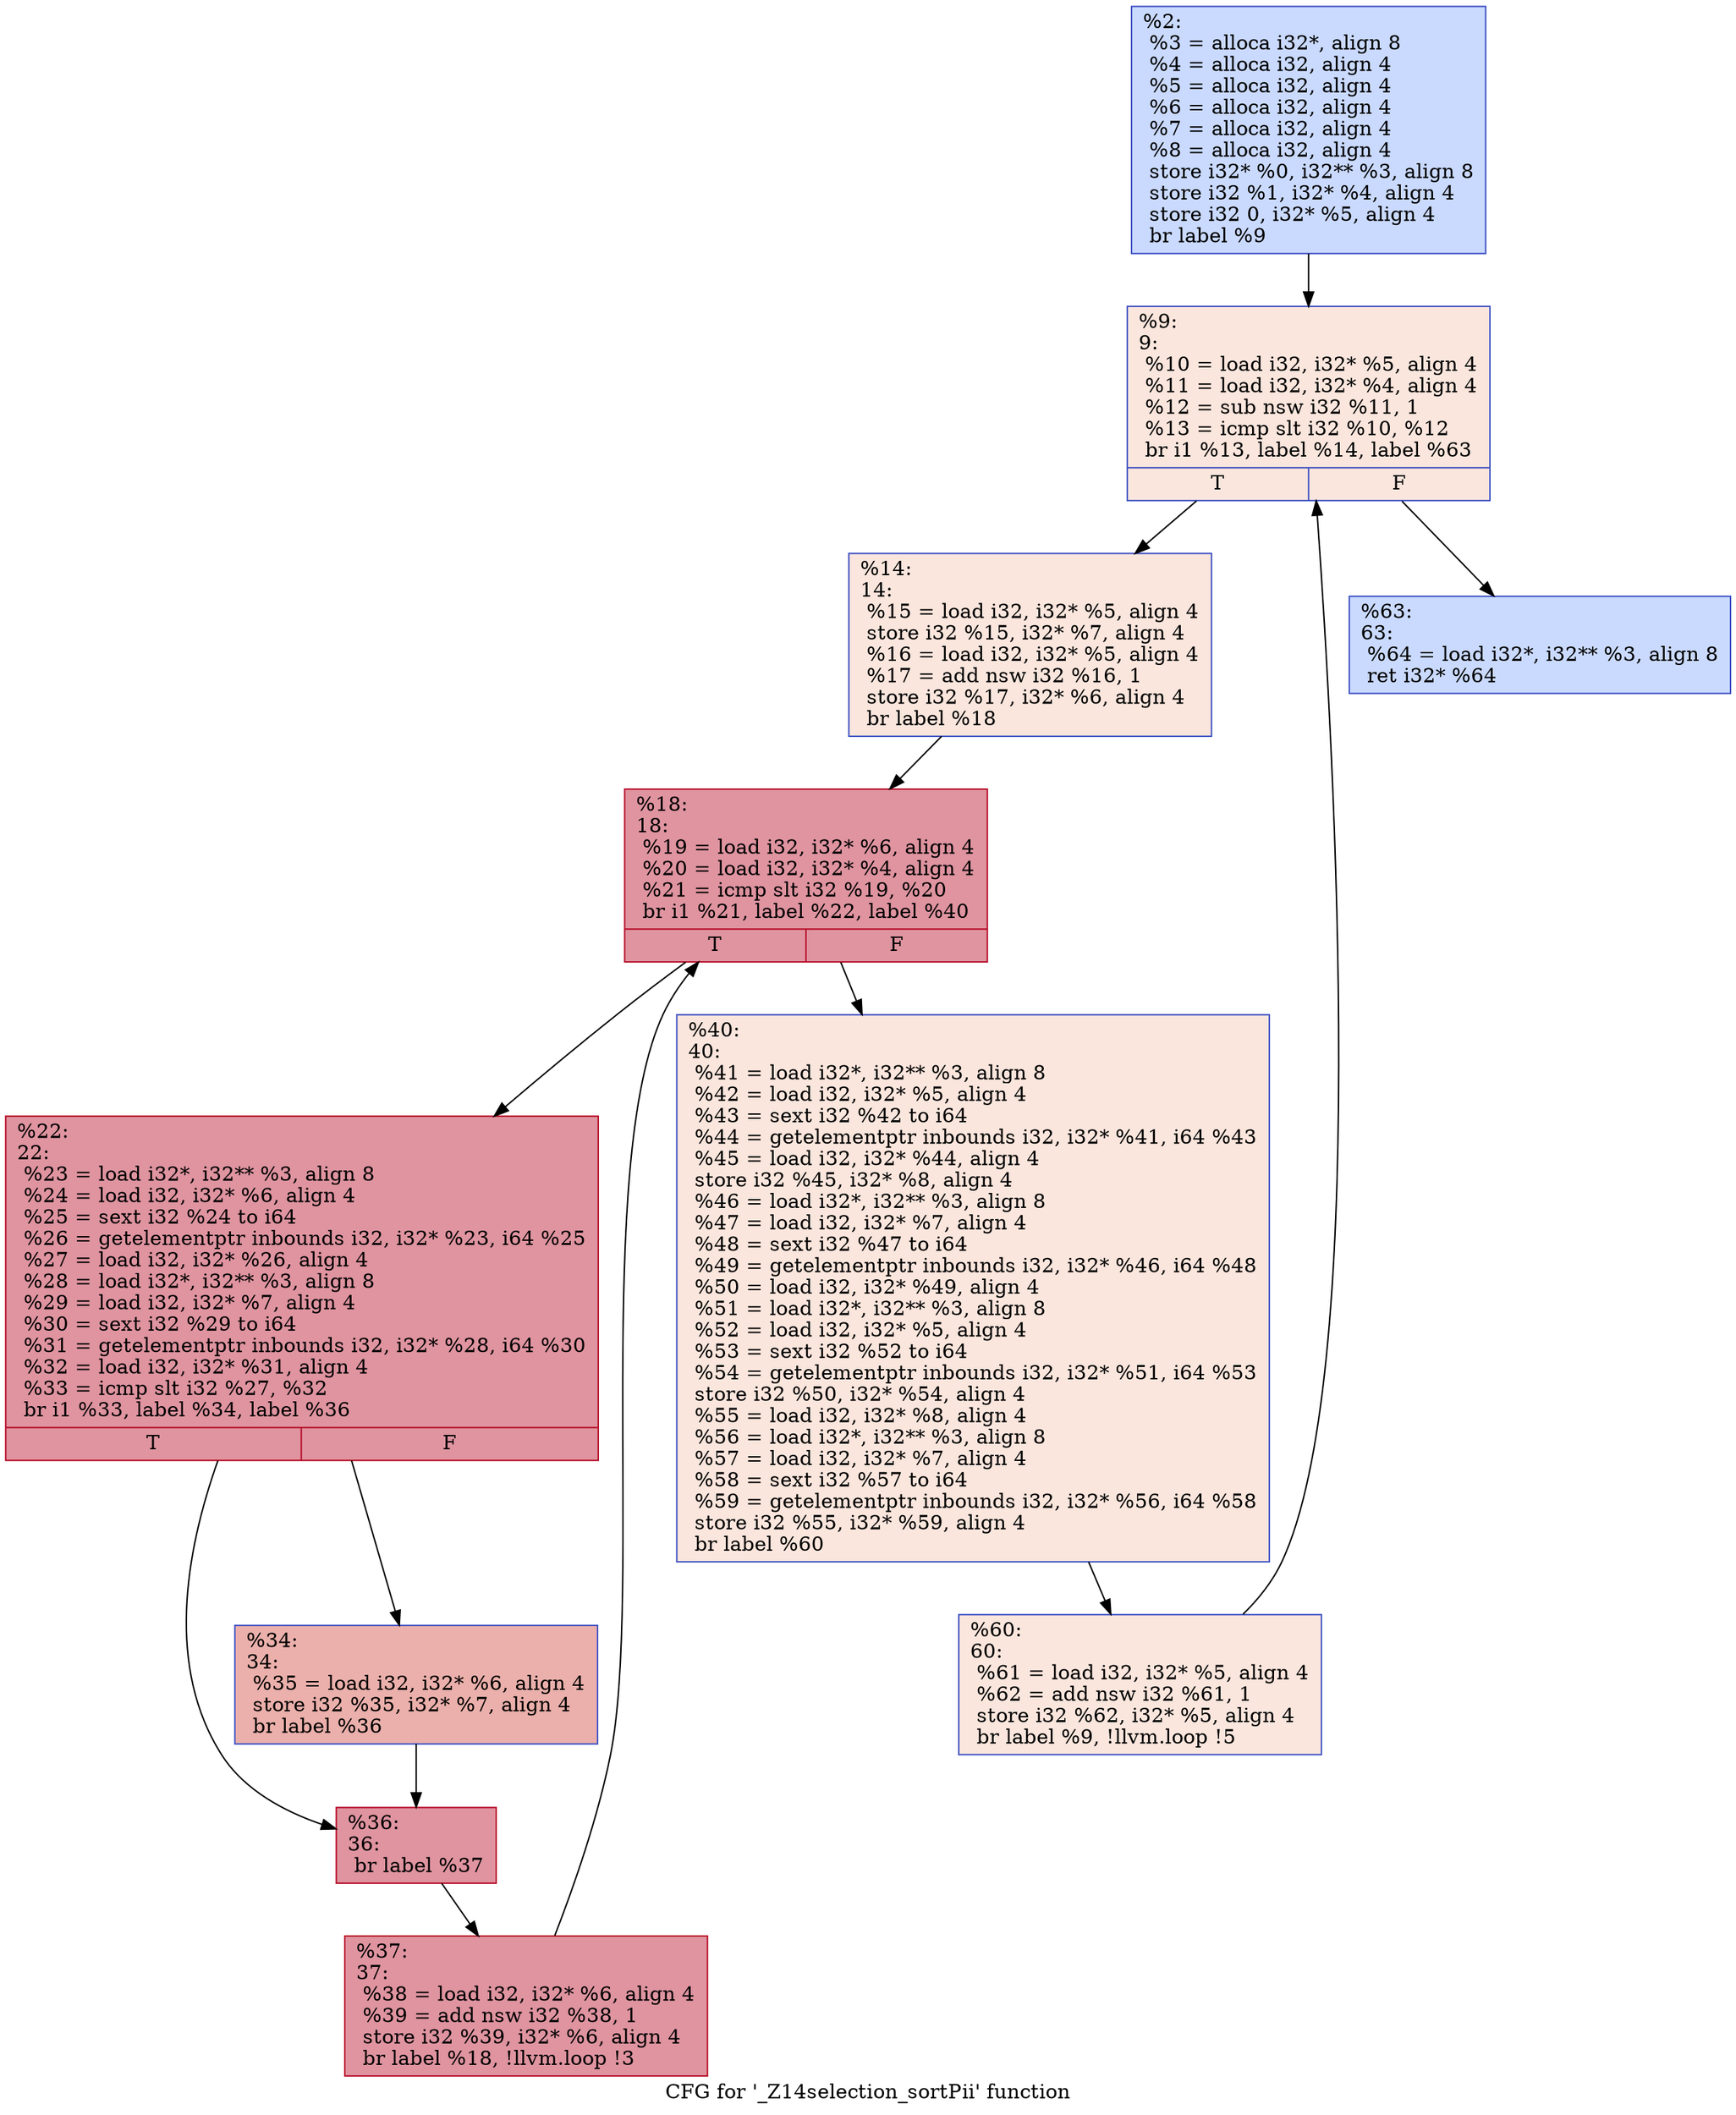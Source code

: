 digraph "CFG for '_Z14selection_sortPii' function" {
	label="CFG for '_Z14selection_sortPii' function";

	1 [shape=record,color="#3d50c3ff", style=filled, fillcolor="#88abfd70",label="{%2:\l  %3 = alloca i32*, align 8\l  %4 = alloca i32, align 4\l  %5 = alloca i32, align 4\l  %6 = alloca i32, align 4\l  %7 = alloca i32, align 4\l  %8 = alloca i32, align 4\l  store i32* %0, i32** %3, align 8\l  store i32 %1, i32* %4, align 4\l  store i32 0, i32* %5, align 4\l  br label %9\l}"];
	1 -> 2;
	2 [shape=record,color="#3d50c3ff", style=filled, fillcolor="#f3c7b170",label="{%9:\l9:                                                \l  %10 = load i32, i32* %5, align 4\l  %11 = load i32, i32* %4, align 4\l  %12 = sub nsw i32 %11, 1\l  %13 = icmp slt i32 %10, %12\l  br i1 %13, label %14, label %63\l|{<s0>T|<s1>F}}"];
	2 -> 3;
	2 -> 4;
	3 [shape=record,color="#3d50c3ff", style=filled, fillcolor="#f3c7b170",label="{%14:\l14:                                               \l  %15 = load i32, i32* %5, align 4\l  store i32 %15, i32* %7, align 4\l  %16 = load i32, i32* %5, align 4\l  %17 = add nsw i32 %16, 1\l  store i32 %17, i32* %6, align 4\l  br label %18\l}"];
	3 -> 5;
	5 [shape=record,color="#b70d28ff", style=filled, fillcolor="#b70d2870",label="{%18:\l18:                                               \l  %19 = load i32, i32* %6, align 4\l  %20 = load i32, i32* %4, align 4\l  %21 = icmp slt i32 %19, %20\l  br i1 %21, label %22, label %40\l|{<s0>T|<s1>F}}"];
	5 -> 6;
	5 -> 7;
	6 [shape=record,color="#b70d28ff", style=filled, fillcolor="#b70d2870",label="{%22:\l22:                                               \l  %23 = load i32*, i32** %3, align 8\l  %24 = load i32, i32* %6, align 4\l  %25 = sext i32 %24 to i64\l  %26 = getelementptr inbounds i32, i32* %23, i64 %25\l  %27 = load i32, i32* %26, align 4\l  %28 = load i32*, i32** %3, align 8\l  %29 = load i32, i32* %7, align 4\l  %30 = sext i32 %29 to i64\l  %31 = getelementptr inbounds i32, i32* %28, i64 %30\l  %32 = load i32, i32* %31, align 4\l  %33 = icmp slt i32 %27, %32\l  br i1 %33, label %34, label %36\l|{<s0>T|<s1>F}}"];
	6 -> 8;
	6 -> 9;
	8 [shape=record,color="#3d50c3ff", style=filled, fillcolor="#d24b4070",label="{%34:\l34:                                               \l  %35 = load i32, i32* %6, align 4\l  store i32 %35, i32* %7, align 4\l  br label %36\l}"];
	8 -> 9;
	9 [shape=record,color="#b70d28ff", style=filled, fillcolor="#b70d2870",label="{%36:\l36:                                               \l  br label %37\l}"];
	9 -> 10;
	10 [shape=record,color="#b70d28ff", style=filled, fillcolor="#b70d2870",label="{%37:\l37:                                               \l  %38 = load i32, i32* %6, align 4\l  %39 = add nsw i32 %38, 1\l  store i32 %39, i32* %6, align 4\l  br label %18, !llvm.loop !3\l}"];
	10 -> 5;
	7 [shape=record,color="#3d50c3ff", style=filled, fillcolor="#f3c7b170",label="{%40:\l40:                                               \l  %41 = load i32*, i32** %3, align 8\l  %42 = load i32, i32* %5, align 4\l  %43 = sext i32 %42 to i64\l  %44 = getelementptr inbounds i32, i32* %41, i64 %43\l  %45 = load i32, i32* %44, align 4\l  store i32 %45, i32* %8, align 4\l  %46 = load i32*, i32** %3, align 8\l  %47 = load i32, i32* %7, align 4\l  %48 = sext i32 %47 to i64\l  %49 = getelementptr inbounds i32, i32* %46, i64 %48\l  %50 = load i32, i32* %49, align 4\l  %51 = load i32*, i32** %3, align 8\l  %52 = load i32, i32* %5, align 4\l  %53 = sext i32 %52 to i64\l  %54 = getelementptr inbounds i32, i32* %51, i64 %53\l  store i32 %50, i32* %54, align 4\l  %55 = load i32, i32* %8, align 4\l  %56 = load i32*, i32** %3, align 8\l  %57 = load i32, i32* %7, align 4\l  %58 = sext i32 %57 to i64\l  %59 = getelementptr inbounds i32, i32* %56, i64 %58\l  store i32 %55, i32* %59, align 4\l  br label %60\l}"];
	7 -> 11;
	11 [shape=record,color="#3d50c3ff", style=filled, fillcolor="#f3c7b170",label="{%60:\l60:                                               \l  %61 = load i32, i32* %5, align 4\l  %62 = add nsw i32 %61, 1\l  store i32 %62, i32* %5, align 4\l  br label %9, !llvm.loop !5\l}"];
	11 -> 2;
	4 [shape=record,color="#3d50c3ff", style=filled, fillcolor="#88abfd70",label="{%63:\l63:                                               \l  %64 = load i32*, i32** %3, align 8\l  ret i32* %64\l}"];
}
